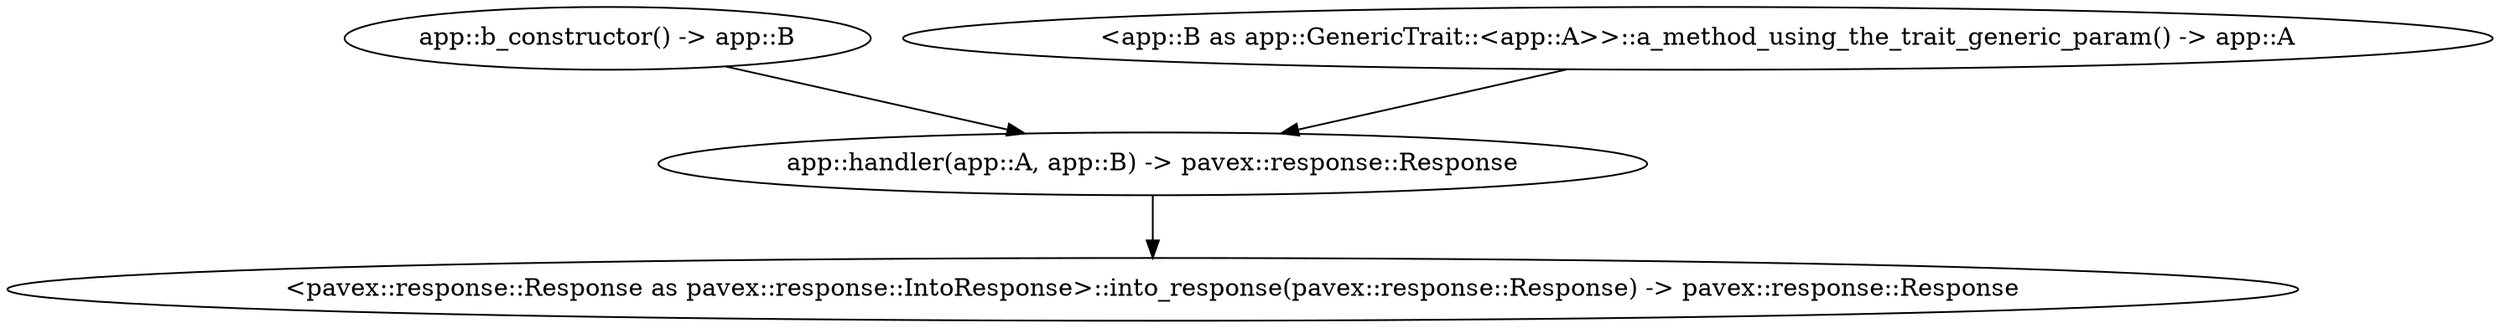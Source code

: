 digraph "GET /home - 0" {
    0 [ label = "app::handler(app::A, app::B) -> pavex::response::Response"]
    1 [ label = "app::b_constructor() -> app::B"]
    2 [ label = "<app::B as app::GenericTrait::<app::A>>::a_method_using_the_trait_generic_param() -> app::A"]
    3 [ label = "<pavex::response::Response as pavex::response::IntoResponse>::into_response(pavex::response::Response) -> pavex::response::Response"]
    1 -> 0 [ ]
    2 -> 0 [ ]
    0 -> 3 [ ]
}

digraph app_state {
    0 [ label = "crate::ApplicationState() -> crate::ApplicationState"]
}